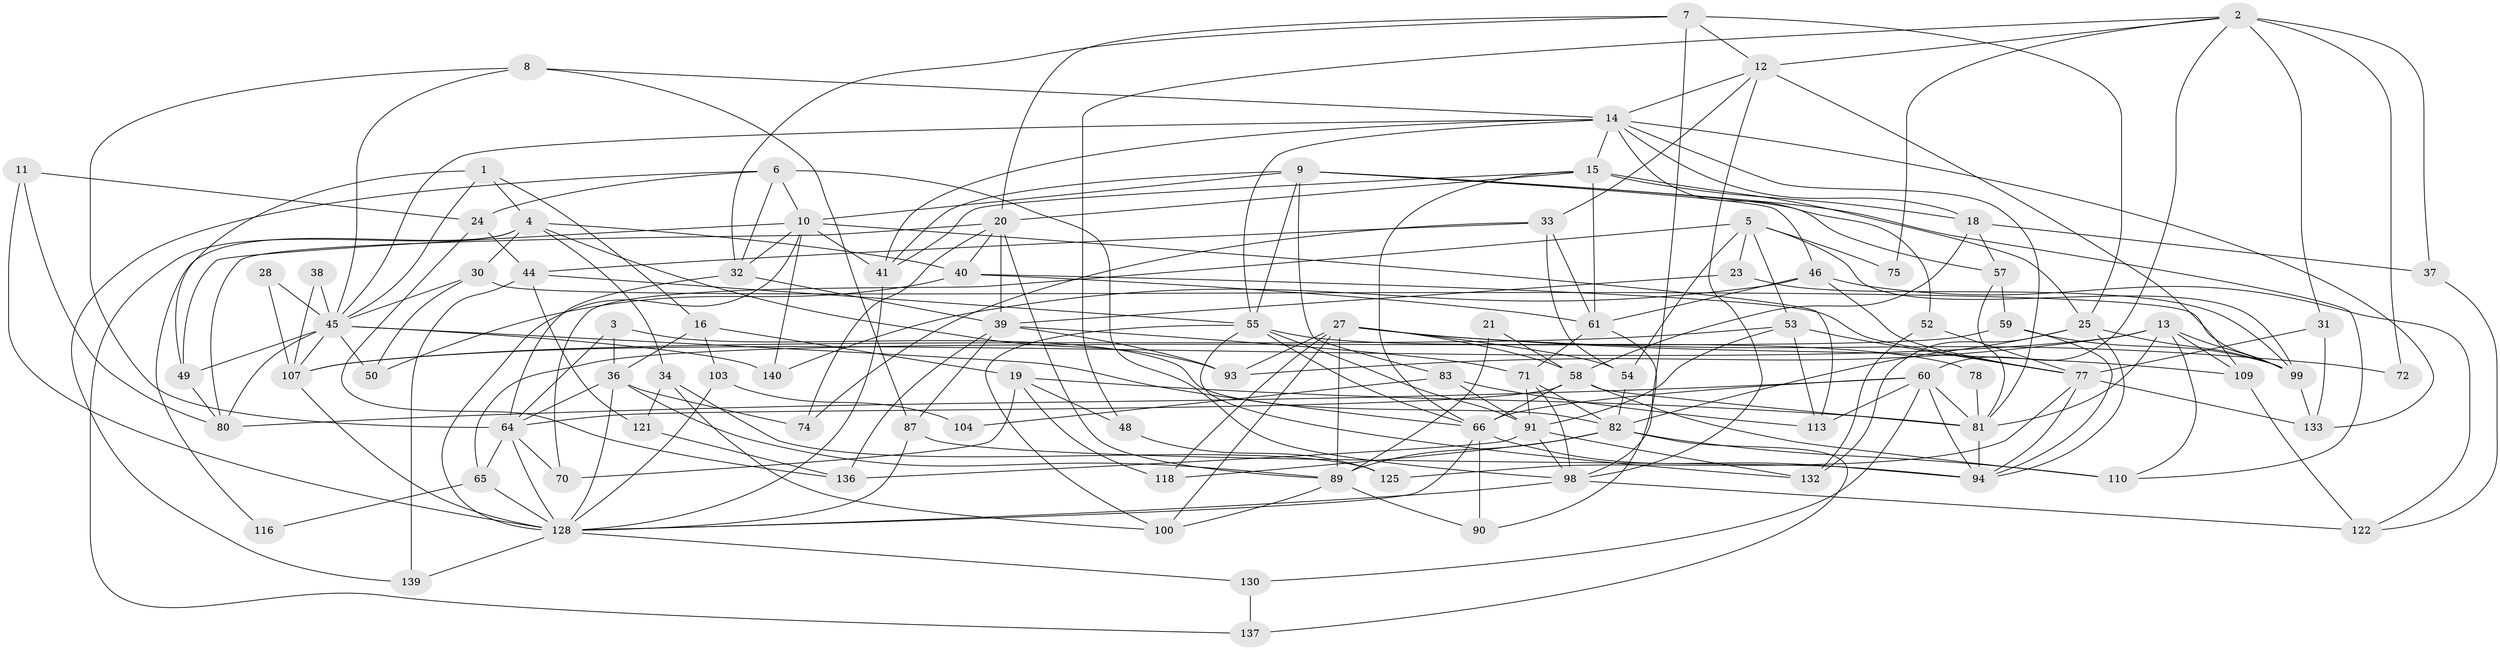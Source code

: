 // original degree distribution, {2: 0.13194444444444445, 6: 0.04861111111111111, 4: 0.2916666666666667, 5: 0.2361111111111111, 3: 0.24305555555555555, 7: 0.041666666666666664, 11: 0.006944444444444444}
// Generated by graph-tools (version 1.1) at 2025/41/03/06/25 10:41:55]
// undirected, 93 vertices, 229 edges
graph export_dot {
graph [start="1"]
  node [color=gray90,style=filled];
  1 [super="+51"];
  2 [super="+85"];
  3 [super="+63"];
  4 [super="+29"];
  5 [super="+79"];
  6 [super="+56"];
  7 [super="+62"];
  8 [super="+86"];
  9 [super="+17"];
  10 [super="+26"];
  11 [super="+126"];
  12 [super="+67"];
  13 [super="+42"];
  14 [super="+102"];
  15 [super="+129"];
  16 [super="+22"];
  18 [super="+47"];
  19 [super="+68"];
  20;
  21;
  23;
  24 [super="+35"];
  25 [super="+112"];
  27 [super="+97"];
  28;
  30 [super="+43"];
  31;
  32;
  33 [super="+127"];
  34;
  36 [super="+76"];
  37;
  38;
  39 [super="+115"];
  40;
  41 [super="+141"];
  44 [super="+69"];
  45 [super="+142"];
  46 [super="+73"];
  48;
  49;
  50;
  52;
  53;
  54;
  55 [super="+105"];
  57;
  58 [super="+123"];
  59 [super="+124"];
  60 [super="+88"];
  61 [super="+143"];
  64 [super="+101"];
  65;
  66 [super="+111"];
  70;
  71;
  72;
  74 [super="+84"];
  75;
  77 [super="+120"];
  78;
  80 [super="+134"];
  81 [super="+114"];
  82 [super="+92"];
  83;
  87 [super="+144"];
  89 [super="+95"];
  90;
  91 [super="+135"];
  93;
  94 [super="+96"];
  98 [super="+117"];
  99 [super="+106"];
  100 [super="+108"];
  103;
  104;
  107 [super="+119"];
  109;
  110;
  113 [super="+131"];
  116;
  118;
  121;
  122;
  125;
  128 [super="+138"];
  130;
  132;
  133;
  136;
  137;
  139;
  140;
  1 -- 49;
  1 -- 16;
  1 -- 4;
  1 -- 45;
  2 -- 48;
  2 -- 37;
  2 -- 72 [weight=2];
  2 -- 75;
  2 -- 31;
  2 -- 12;
  2 -- 60;
  3 -- 82;
  3 -- 64;
  3 -- 36;
  4 -- 93;
  4 -- 34;
  4 -- 116;
  4 -- 40;
  4 -- 137;
  4 -- 30;
  5 -- 23;
  5 -- 53;
  5 -- 70;
  5 -- 99;
  5 -- 75;
  5 -- 54;
  6 -- 139;
  6 -- 10;
  6 -- 32;
  6 -- 98;
  6 -- 24;
  7 -- 12;
  7 -- 32;
  7 -- 98;
  7 -- 20;
  7 -- 25;
  8 -- 14;
  8 -- 64;
  8 -- 45;
  8 -- 87;
  9 -- 10;
  9 -- 83;
  9 -- 110;
  9 -- 55;
  9 -- 57;
  9 -- 41;
  9 -- 46;
  10 -- 49;
  10 -- 140;
  10 -- 128;
  10 -- 32;
  10 -- 113;
  10 -- 41;
  11 -- 128 [weight=2];
  11 -- 80;
  11 -- 24;
  12 -- 109;
  12 -- 33 [weight=2];
  12 -- 14;
  12 -- 98;
  13 -- 109;
  13 -- 93;
  13 -- 110;
  13 -- 99;
  13 -- 107;
  13 -- 81;
  14 -- 81;
  14 -- 41;
  14 -- 18;
  14 -- 52;
  14 -- 133;
  14 -- 55;
  14 -- 15;
  14 -- 45;
  15 -- 66;
  15 -- 25;
  15 -- 61;
  15 -- 20;
  15 -- 41;
  15 -- 18;
  16 -- 19 [weight=2];
  16 -- 36;
  16 -- 103;
  18 -- 58;
  18 -- 57;
  18 -- 37;
  19 -- 81;
  19 -- 48 [weight=2];
  19 -- 118 [weight=2];
  19 -- 70;
  20 -- 40;
  20 -- 39;
  20 -- 80;
  20 -- 89;
  20 -- 74;
  21 -- 58;
  21 -- 89;
  23 -- 39;
  23 -- 99;
  24 -- 136;
  24 -- 44;
  25 -- 82;
  25 -- 132;
  25 -- 94;
  25 -- 99;
  27 -- 118;
  27 -- 54;
  27 -- 93;
  27 -- 100;
  27 -- 89;
  27 -- 72;
  27 -- 58;
  27 -- 109;
  28 -- 45;
  28 -- 107;
  30 -- 50;
  30 -- 45;
  30 -- 99;
  31 -- 77;
  31 -- 133;
  32 -- 39;
  32 -- 64;
  33 -- 54;
  33 -- 74;
  33 -- 44;
  33 -- 61;
  34 -- 100;
  34 -- 121;
  34 -- 125;
  36 -- 128;
  36 -- 64;
  36 -- 89;
  36 -- 74;
  37 -- 122;
  38 -- 107;
  38 -- 45;
  39 -- 136;
  39 -- 87;
  39 -- 93;
  39 -- 71;
  40 -- 61;
  40 -- 50;
  40 -- 77;
  41 -- 128;
  44 -- 139;
  44 -- 121;
  44 -- 55;
  45 -- 80;
  45 -- 49;
  45 -- 50;
  45 -- 66;
  45 -- 107;
  45 -- 140;
  46 -- 122;
  46 -- 61;
  46 -- 140;
  46 -- 77;
  48 -- 125;
  49 -- 80;
  52 -- 77;
  52 -- 132;
  53 -- 113;
  53 -- 91;
  53 -- 77;
  53 -- 107;
  54 -- 82;
  55 -- 100;
  55 -- 132;
  55 -- 78;
  55 -- 91;
  55 -- 66;
  57 -- 81;
  57 -- 59;
  58 -- 81;
  58 -- 110;
  58 -- 66;
  58 -- 64;
  59 -- 99;
  59 -- 65;
  59 -- 94;
  60 -- 130;
  60 -- 113;
  60 -- 80;
  60 -- 81;
  60 -- 66;
  60 -- 94;
  61 -- 90;
  61 -- 71;
  64 -- 65;
  64 -- 70;
  64 -- 128;
  65 -- 116;
  65 -- 128;
  66 -- 94;
  66 -- 90;
  66 -- 128;
  71 -- 91;
  71 -- 82;
  71 -- 98;
  77 -- 133;
  77 -- 125;
  77 -- 94;
  78 -- 81;
  81 -- 94;
  82 -- 118;
  82 -- 137;
  82 -- 89;
  82 -- 110;
  83 -- 91;
  83 -- 104;
  83 -- 113;
  87 -- 94 [weight=2];
  87 -- 128;
  89 -- 90;
  89 -- 100;
  91 -- 132;
  91 -- 136;
  91 -- 98;
  98 -- 122;
  98 -- 128;
  99 -- 133;
  103 -- 104;
  103 -- 128;
  107 -- 128;
  109 -- 122;
  121 -- 136;
  128 -- 130;
  128 -- 139;
  130 -- 137;
}
